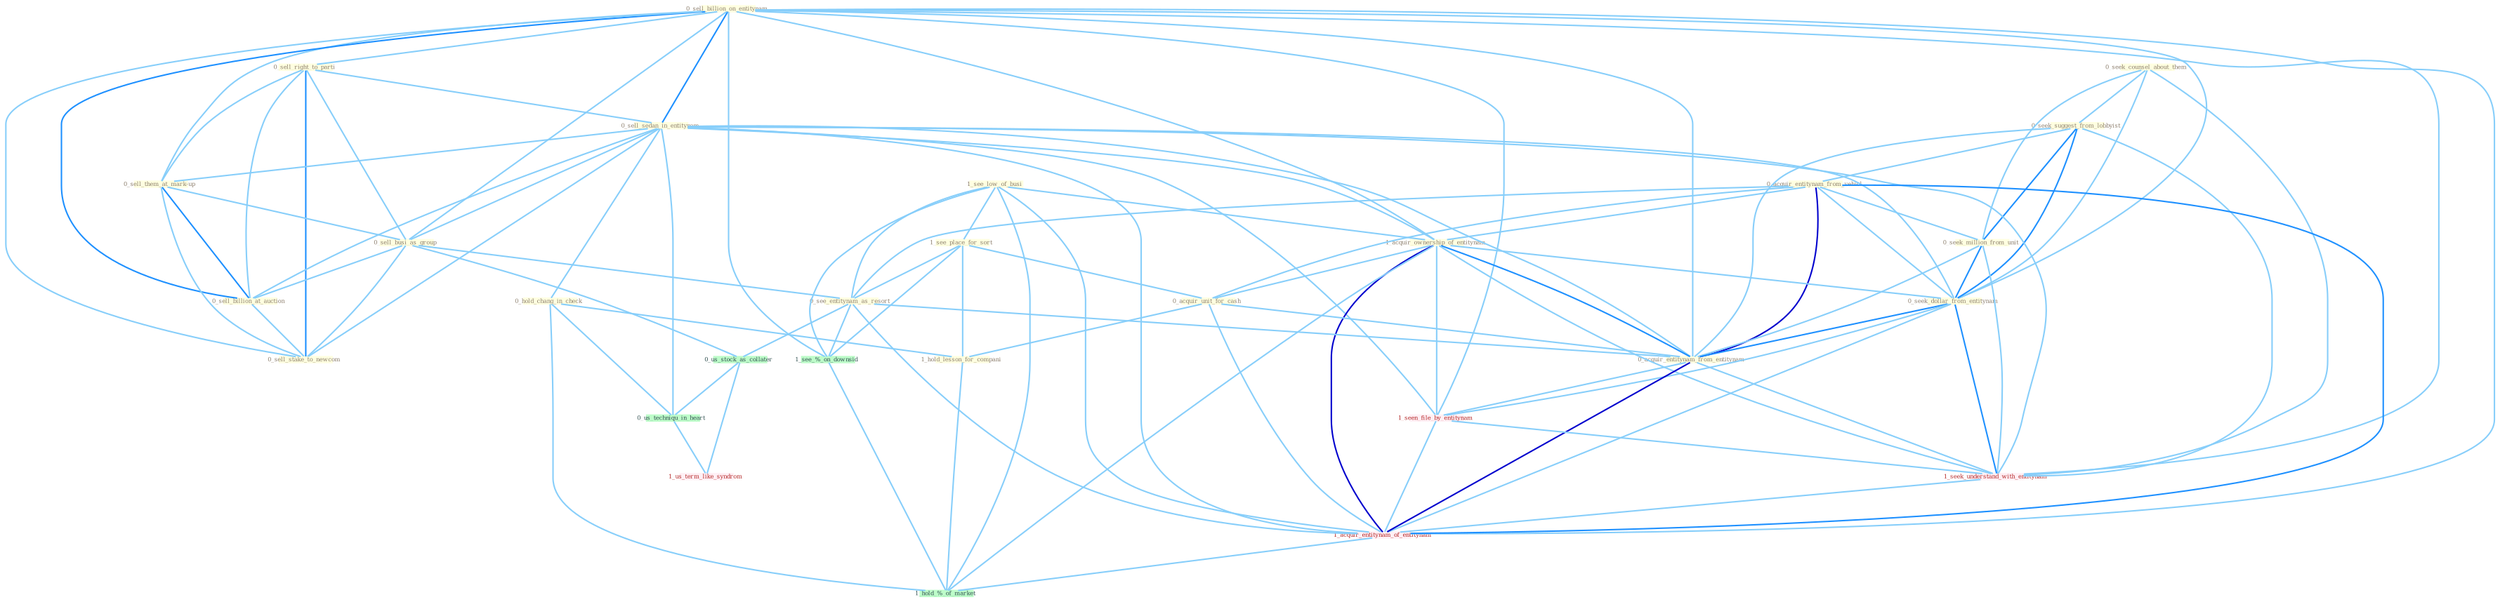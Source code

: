 Graph G{ 
    node
    [shape=polygon,style=filled,width=.5,height=.06,color="#BDFCC9",fixedsize=true,fontsize=4,
    fontcolor="#2f4f4f"];
    {node
    [color="#ffffe0", fontcolor="#8b7d6b"] "0_sell_billion_on_entitynam " "0_seek_counsel_about_them " "0_seek_suggest_from_lobbyist " "0_sell_right_to_parti " "0_sell_sedan_in_entitynam " "0_acquir_entitynam_from_vehicl " "0_sell_them_at_mark-up " "1_see_low_of_busi " "0_hold_chang_in_check " "0_sell_busi_as_group " "1_see_place_for_sort " "1_acquir_ownership_of_entitynam " "0_seek_million_from_unit " "0_acquir_unit_for_cash " "1_hold_lesson_for_compani " "0_seek_dollar_from_entitynam " "0_see_entitynam_as_resort " "0_acquir_entitynam_from_entitynam " "0_sell_billion_at_auction " "0_sell_stake_to_newcom "}
{node [color="#fff0f5", fontcolor="#b22222"] "1_seen_file_by_entitynam " "1_seek_understand_with_entitynam " "1_acquir_entitynam_of_entitynam " "1_us_term_like_syndrom "}
edge [color="#B0E2FF"];

	"0_sell_billion_on_entitynam " -- "0_sell_right_to_parti " [w="1", color="#87cefa" ];
	"0_sell_billion_on_entitynam " -- "0_sell_sedan_in_entitynam " [w="2", color="#1e90ff" , len=0.8];
	"0_sell_billion_on_entitynam " -- "0_sell_them_at_mark-up " [w="1", color="#87cefa" ];
	"0_sell_billion_on_entitynam " -- "0_sell_busi_as_group " [w="1", color="#87cefa" ];
	"0_sell_billion_on_entitynam " -- "1_acquir_ownership_of_entitynam " [w="1", color="#87cefa" ];
	"0_sell_billion_on_entitynam " -- "0_seek_dollar_from_entitynam " [w="1", color="#87cefa" ];
	"0_sell_billion_on_entitynam " -- "0_acquir_entitynam_from_entitynam " [w="1", color="#87cefa" ];
	"0_sell_billion_on_entitynam " -- "0_sell_billion_at_auction " [w="2", color="#1e90ff" , len=0.8];
	"0_sell_billion_on_entitynam " -- "0_sell_stake_to_newcom " [w="1", color="#87cefa" ];
	"0_sell_billion_on_entitynam " -- "1_seen_file_by_entitynam " [w="1", color="#87cefa" ];
	"0_sell_billion_on_entitynam " -- "1_seek_understand_with_entitynam " [w="1", color="#87cefa" ];
	"0_sell_billion_on_entitynam " -- "1_acquir_entitynam_of_entitynam " [w="1", color="#87cefa" ];
	"0_sell_billion_on_entitynam " -- "1_see_%_on_downsid " [w="1", color="#87cefa" ];
	"0_seek_counsel_about_them " -- "0_seek_suggest_from_lobbyist " [w="1", color="#87cefa" ];
	"0_seek_counsel_about_them " -- "0_seek_million_from_unit " [w="1", color="#87cefa" ];
	"0_seek_counsel_about_them " -- "0_seek_dollar_from_entitynam " [w="1", color="#87cefa" ];
	"0_seek_counsel_about_them " -- "1_seek_understand_with_entitynam " [w="1", color="#87cefa" ];
	"0_seek_suggest_from_lobbyist " -- "0_acquir_entitynam_from_vehicl " [w="1", color="#87cefa" ];
	"0_seek_suggest_from_lobbyist " -- "0_seek_million_from_unit " [w="2", color="#1e90ff" , len=0.8];
	"0_seek_suggest_from_lobbyist " -- "0_seek_dollar_from_entitynam " [w="2", color="#1e90ff" , len=0.8];
	"0_seek_suggest_from_lobbyist " -- "0_acquir_entitynam_from_entitynam " [w="1", color="#87cefa" ];
	"0_seek_suggest_from_lobbyist " -- "1_seek_understand_with_entitynam " [w="1", color="#87cefa" ];
	"0_sell_right_to_parti " -- "0_sell_sedan_in_entitynam " [w="1", color="#87cefa" ];
	"0_sell_right_to_parti " -- "0_sell_them_at_mark-up " [w="1", color="#87cefa" ];
	"0_sell_right_to_parti " -- "0_sell_busi_as_group " [w="1", color="#87cefa" ];
	"0_sell_right_to_parti " -- "0_sell_billion_at_auction " [w="1", color="#87cefa" ];
	"0_sell_right_to_parti " -- "0_sell_stake_to_newcom " [w="2", color="#1e90ff" , len=0.8];
	"0_sell_sedan_in_entitynam " -- "0_sell_them_at_mark-up " [w="1", color="#87cefa" ];
	"0_sell_sedan_in_entitynam " -- "0_hold_chang_in_check " [w="1", color="#87cefa" ];
	"0_sell_sedan_in_entitynam " -- "0_sell_busi_as_group " [w="1", color="#87cefa" ];
	"0_sell_sedan_in_entitynam " -- "1_acquir_ownership_of_entitynam " [w="1", color="#87cefa" ];
	"0_sell_sedan_in_entitynam " -- "0_seek_dollar_from_entitynam " [w="1", color="#87cefa" ];
	"0_sell_sedan_in_entitynam " -- "0_acquir_entitynam_from_entitynam " [w="1", color="#87cefa" ];
	"0_sell_sedan_in_entitynam " -- "0_sell_billion_at_auction " [w="1", color="#87cefa" ];
	"0_sell_sedan_in_entitynam " -- "0_sell_stake_to_newcom " [w="1", color="#87cefa" ];
	"0_sell_sedan_in_entitynam " -- "1_seen_file_by_entitynam " [w="1", color="#87cefa" ];
	"0_sell_sedan_in_entitynam " -- "1_seek_understand_with_entitynam " [w="1", color="#87cefa" ];
	"0_sell_sedan_in_entitynam " -- "1_acquir_entitynam_of_entitynam " [w="1", color="#87cefa" ];
	"0_sell_sedan_in_entitynam " -- "0_us_techniqu_in_heart " [w="1", color="#87cefa" ];
	"0_acquir_entitynam_from_vehicl " -- "1_acquir_ownership_of_entitynam " [w="1", color="#87cefa" ];
	"0_acquir_entitynam_from_vehicl " -- "0_seek_million_from_unit " [w="1", color="#87cefa" ];
	"0_acquir_entitynam_from_vehicl " -- "0_acquir_unit_for_cash " [w="1", color="#87cefa" ];
	"0_acquir_entitynam_from_vehicl " -- "0_seek_dollar_from_entitynam " [w="1", color="#87cefa" ];
	"0_acquir_entitynam_from_vehicl " -- "0_see_entitynam_as_resort " [w="1", color="#87cefa" ];
	"0_acquir_entitynam_from_vehicl " -- "0_acquir_entitynam_from_entitynam " [w="3", color="#0000cd" , len=0.6];
	"0_acquir_entitynam_from_vehicl " -- "1_acquir_entitynam_of_entitynam " [w="2", color="#1e90ff" , len=0.8];
	"0_sell_them_at_mark-up " -- "0_sell_busi_as_group " [w="1", color="#87cefa" ];
	"0_sell_them_at_mark-up " -- "0_sell_billion_at_auction " [w="2", color="#1e90ff" , len=0.8];
	"0_sell_them_at_mark-up " -- "0_sell_stake_to_newcom " [w="1", color="#87cefa" ];
	"1_see_low_of_busi " -- "1_see_place_for_sort " [w="1", color="#87cefa" ];
	"1_see_low_of_busi " -- "1_acquir_ownership_of_entitynam " [w="1", color="#87cefa" ];
	"1_see_low_of_busi " -- "0_see_entitynam_as_resort " [w="1", color="#87cefa" ];
	"1_see_low_of_busi " -- "1_acquir_entitynam_of_entitynam " [w="1", color="#87cefa" ];
	"1_see_low_of_busi " -- "1_see_%_on_downsid " [w="1", color="#87cefa" ];
	"1_see_low_of_busi " -- "1_hold_%_of_market " [w="1", color="#87cefa" ];
	"0_hold_chang_in_check " -- "1_hold_lesson_for_compani " [w="1", color="#87cefa" ];
	"0_hold_chang_in_check " -- "0_us_techniqu_in_heart " [w="1", color="#87cefa" ];
	"0_hold_chang_in_check " -- "1_hold_%_of_market " [w="1", color="#87cefa" ];
	"0_sell_busi_as_group " -- "0_see_entitynam_as_resort " [w="1", color="#87cefa" ];
	"0_sell_busi_as_group " -- "0_sell_billion_at_auction " [w="1", color="#87cefa" ];
	"0_sell_busi_as_group " -- "0_sell_stake_to_newcom " [w="1", color="#87cefa" ];
	"0_sell_busi_as_group " -- "0_us_stock_as_collater " [w="1", color="#87cefa" ];
	"1_see_place_for_sort " -- "0_acquir_unit_for_cash " [w="1", color="#87cefa" ];
	"1_see_place_for_sort " -- "1_hold_lesson_for_compani " [w="1", color="#87cefa" ];
	"1_see_place_for_sort " -- "0_see_entitynam_as_resort " [w="1", color="#87cefa" ];
	"1_see_place_for_sort " -- "1_see_%_on_downsid " [w="1", color="#87cefa" ];
	"1_acquir_ownership_of_entitynam " -- "0_acquir_unit_for_cash " [w="1", color="#87cefa" ];
	"1_acquir_ownership_of_entitynam " -- "0_seek_dollar_from_entitynam " [w="1", color="#87cefa" ];
	"1_acquir_ownership_of_entitynam " -- "0_acquir_entitynam_from_entitynam " [w="2", color="#1e90ff" , len=0.8];
	"1_acquir_ownership_of_entitynam " -- "1_seen_file_by_entitynam " [w="1", color="#87cefa" ];
	"1_acquir_ownership_of_entitynam " -- "1_seek_understand_with_entitynam " [w="1", color="#87cefa" ];
	"1_acquir_ownership_of_entitynam " -- "1_acquir_entitynam_of_entitynam " [w="3", color="#0000cd" , len=0.6];
	"1_acquir_ownership_of_entitynam " -- "1_hold_%_of_market " [w="1", color="#87cefa" ];
	"0_seek_million_from_unit " -- "0_seek_dollar_from_entitynam " [w="2", color="#1e90ff" , len=0.8];
	"0_seek_million_from_unit " -- "0_acquir_entitynam_from_entitynam " [w="1", color="#87cefa" ];
	"0_seek_million_from_unit " -- "1_seek_understand_with_entitynam " [w="1", color="#87cefa" ];
	"0_acquir_unit_for_cash " -- "1_hold_lesson_for_compani " [w="1", color="#87cefa" ];
	"0_acquir_unit_for_cash " -- "0_acquir_entitynam_from_entitynam " [w="1", color="#87cefa" ];
	"0_acquir_unit_for_cash " -- "1_acquir_entitynam_of_entitynam " [w="1", color="#87cefa" ];
	"1_hold_lesson_for_compani " -- "1_hold_%_of_market " [w="1", color="#87cefa" ];
	"0_seek_dollar_from_entitynam " -- "0_acquir_entitynam_from_entitynam " [w="2", color="#1e90ff" , len=0.8];
	"0_seek_dollar_from_entitynam " -- "1_seen_file_by_entitynam " [w="1", color="#87cefa" ];
	"0_seek_dollar_from_entitynam " -- "1_seek_understand_with_entitynam " [w="2", color="#1e90ff" , len=0.8];
	"0_seek_dollar_from_entitynam " -- "1_acquir_entitynam_of_entitynam " [w="1", color="#87cefa" ];
	"0_see_entitynam_as_resort " -- "0_acquir_entitynam_from_entitynam " [w="1", color="#87cefa" ];
	"0_see_entitynam_as_resort " -- "0_us_stock_as_collater " [w="1", color="#87cefa" ];
	"0_see_entitynam_as_resort " -- "1_acquir_entitynam_of_entitynam " [w="1", color="#87cefa" ];
	"0_see_entitynam_as_resort " -- "1_see_%_on_downsid " [w="1", color="#87cefa" ];
	"0_acquir_entitynam_from_entitynam " -- "1_seen_file_by_entitynam " [w="1", color="#87cefa" ];
	"0_acquir_entitynam_from_entitynam " -- "1_seek_understand_with_entitynam " [w="1", color="#87cefa" ];
	"0_acquir_entitynam_from_entitynam " -- "1_acquir_entitynam_of_entitynam " [w="3", color="#0000cd" , len=0.6];
	"0_sell_billion_at_auction " -- "0_sell_stake_to_newcom " [w="1", color="#87cefa" ];
	"1_seen_file_by_entitynam " -- "1_seek_understand_with_entitynam " [w="1", color="#87cefa" ];
	"1_seen_file_by_entitynam " -- "1_acquir_entitynam_of_entitynam " [w="1", color="#87cefa" ];
	"0_us_stock_as_collater " -- "0_us_techniqu_in_heart " [w="1", color="#87cefa" ];
	"0_us_stock_as_collater " -- "1_us_term_like_syndrom " [w="1", color="#87cefa" ];
	"1_seek_understand_with_entitynam " -- "1_acquir_entitynam_of_entitynam " [w="1", color="#87cefa" ];
	"1_acquir_entitynam_of_entitynam " -- "1_hold_%_of_market " [w="1", color="#87cefa" ];
	"0_us_techniqu_in_heart " -- "1_us_term_like_syndrom " [w="1", color="#87cefa" ];
	"1_see_%_on_downsid " -- "1_hold_%_of_market " [w="1", color="#87cefa" ];
}